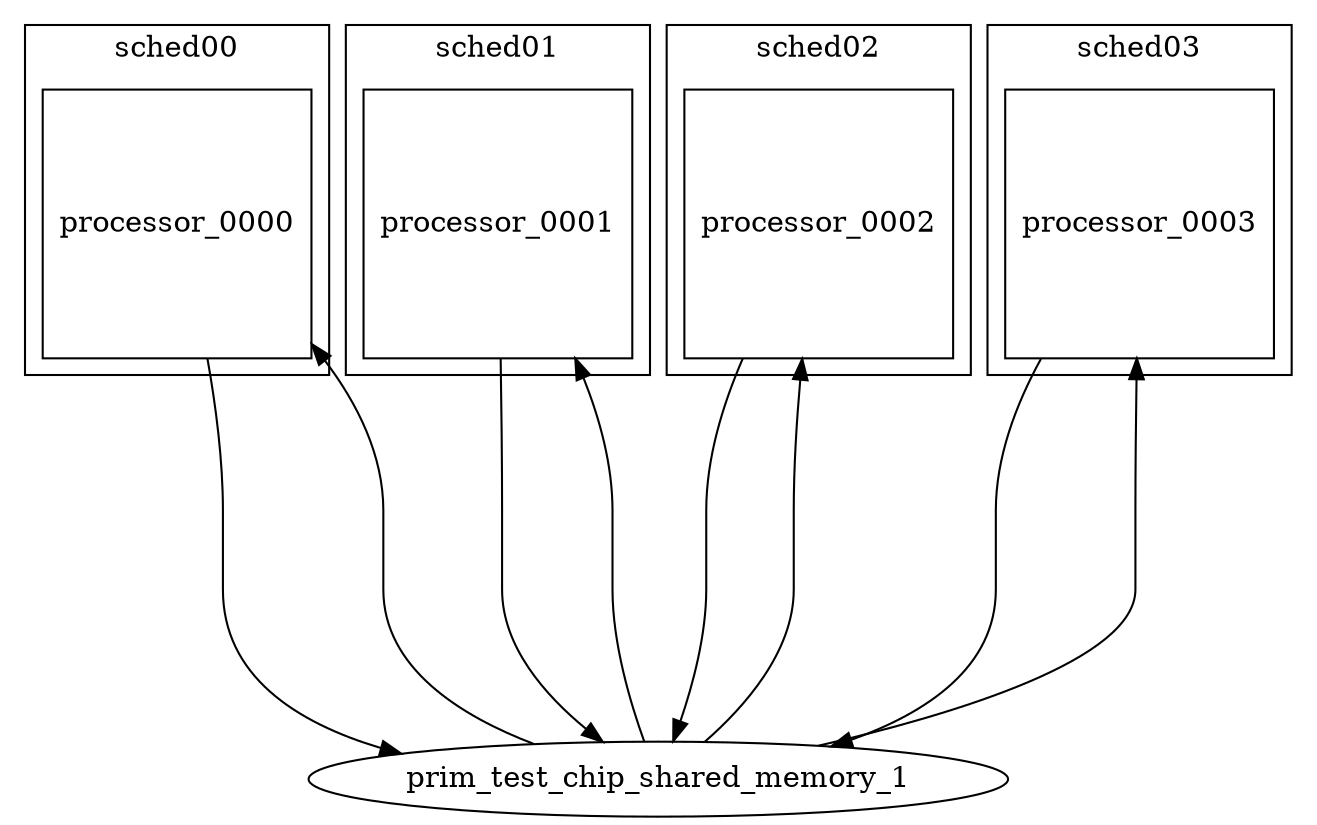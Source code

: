 strict digraph G {
subgraph cluster_scheduler_sched00 {
label=sched00;
processor_processor_0000 [label=processor_0000, shape=square];
}

subgraph cluster_scheduler_sched01 {
label=sched01;
processor_processor_0001 [label=processor_0001, shape=square];
}

subgraph cluster_scheduler_sched02 {
label=sched02;
processor_processor_0002 [label=processor_0002, shape=square];
}

subgraph cluster_scheduler_sched03 {
label=sched03;
processor_processor_0003 [label=processor_0003, shape=square];
}

primitive_prim_test_chip_shared_memory_1 [label=prim_test_chip_shared_memory_1];
processor_processor_0000 -> primitive_prim_test_chip_shared_memory_1  [minlen=5.1588830833596715];
processor_processor_0001 -> primitive_prim_test_chip_shared_memory_1  [minlen=5.1588830833596715];
processor_processor_0002 -> primitive_prim_test_chip_shared_memory_1  [minlen=5.1588830833596715];
processor_processor_0003 -> primitive_prim_test_chip_shared_memory_1  [minlen=5.1588830833596715];
primitive_prim_test_chip_shared_memory_1 -> processor_processor_0000  [minlen=5.1588830833596715];
primitive_prim_test_chip_shared_memory_1 -> processor_processor_0001  [minlen=5.1588830833596715];
primitive_prim_test_chip_shared_memory_1 -> processor_processor_0002  [minlen=5.1588830833596715];
primitive_prim_test_chip_shared_memory_1 -> processor_processor_0003  [minlen=5.1588830833596715];
}
